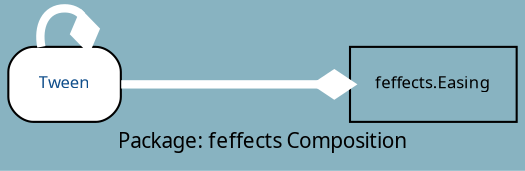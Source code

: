 digraph uml {
	graph [label="Package: feffects Composition", ratio=compress, rankdir=LR, size="24,12", fontname=Sans, fontsize=10, bgcolor="#88B3C1", fontcolor=black];
	node [label="\N", fontname=Sans, fontsize=8, shape=record, color=black, fontcolor=black];
	edge [fontname=Sans, fontsize=8, minlen=3, color=black, fontcolor=black];
	graph [lp="123,10",
		bb="0,0,246,75"];
	"feffects.Tween" [label="{Tween}", fontcolor="#104E8B", style="rounded,filled", fillcolor=white, URL="../types/feffects/Tween.html", tooltip=Tween, portPos=Tween, pos="27,39", rects="0,21,54,57", width="0.75", height="0.50"];
	"feffects.Easing" [pos="206,39", rects="166,21,246,57", width="1.11", height="0.50"];
	"feffects.Tween" -> "feffects.Tween" [color=white, style="setlinewidth(4)", arrowhead=diamond, arrowsize="1.25", pos="e,39,57 15,57 14,67 17,75 27,75 31,75 33,74 35,72"];
	"feffects.Tween" -> "feffects.Easing" [color=white, style="setlinewidth(4)", arrowhead=diamond, arrowsize="1.25", pos="e,166,39 54,39 80,39 119,39 151,39"];
}

